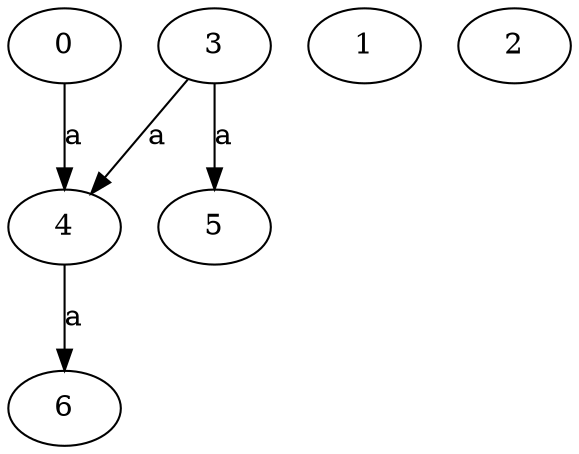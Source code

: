strict digraph  {
0;
3;
1;
4;
2;
5;
6;
0 -> 4  [label=a];
3 -> 4  [label=a];
3 -> 5  [label=a];
4 -> 6  [label=a];
}
